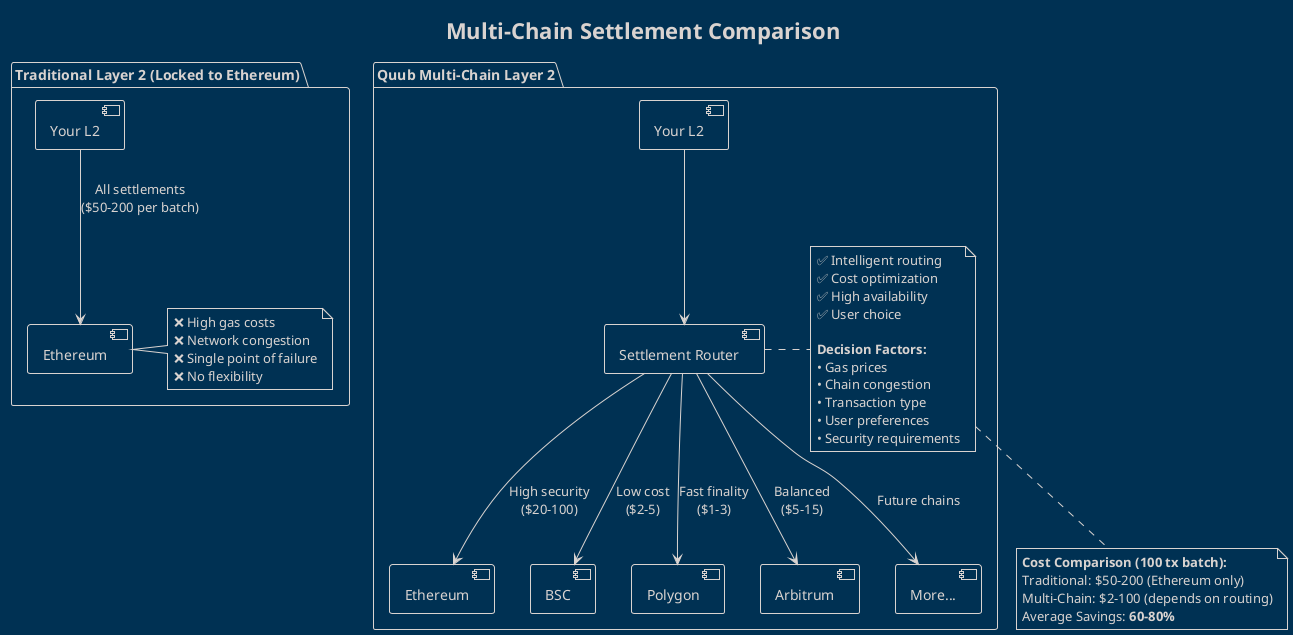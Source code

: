 @startuml
!theme blueprint
title Multi-Chain Settlement Comparison

package "Traditional Layer 2 (Locked to Ethereum)" {
  component "Your L2" as L2_OLD
  component "Ethereum" as ETH_OLD
  
  L2_OLD -down-> ETH_OLD : All settlements\n($50-200 per batch)
  
  note right of ETH_OLD
    ❌ High gas costs
    ❌ Network congestion
    ❌ Single point of failure
    ❌ No flexibility
  end note
}

package "Quub Multi-Chain Layer 2" {
  component "Your L2" as L2_NEW
  component "Settlement Router" as ROUTER
  
  L2_NEW -down-> ROUTER
  
  component "Ethereum" as ETH_NEW
  component "BSC" as BSC
  component "Polygon" as POLYGON
  component "Arbitrum" as ARB
  component "More..." as MORE
  
  ROUTER -down-> ETH_NEW : High security\n($20-100)
  ROUTER -down-> BSC : Low cost\n($2-5)
  ROUTER -down-> POLYGON : Fast finality\n($1-3)
  ROUTER -down-> ARB : Balanced\n($5-15)
  ROUTER -down-> MORE : Future chains
  
  note right of ROUTER
    ✅ Intelligent routing
    ✅ Cost optimization
    ✅ High availability
    ✅ User choice
    
    **Decision Factors:**
    • Gas prices
    • Chain congestion
    • Transaction type
    • User preferences
    • Security requirements
  end note
}

note bottom
  **Cost Comparison (100 tx batch):**
  Traditional: $50-200 (Ethereum only)
  Multi-Chain: $2-100 (depends on routing)
  Average Savings: **60-80%**
end note

@enduml
